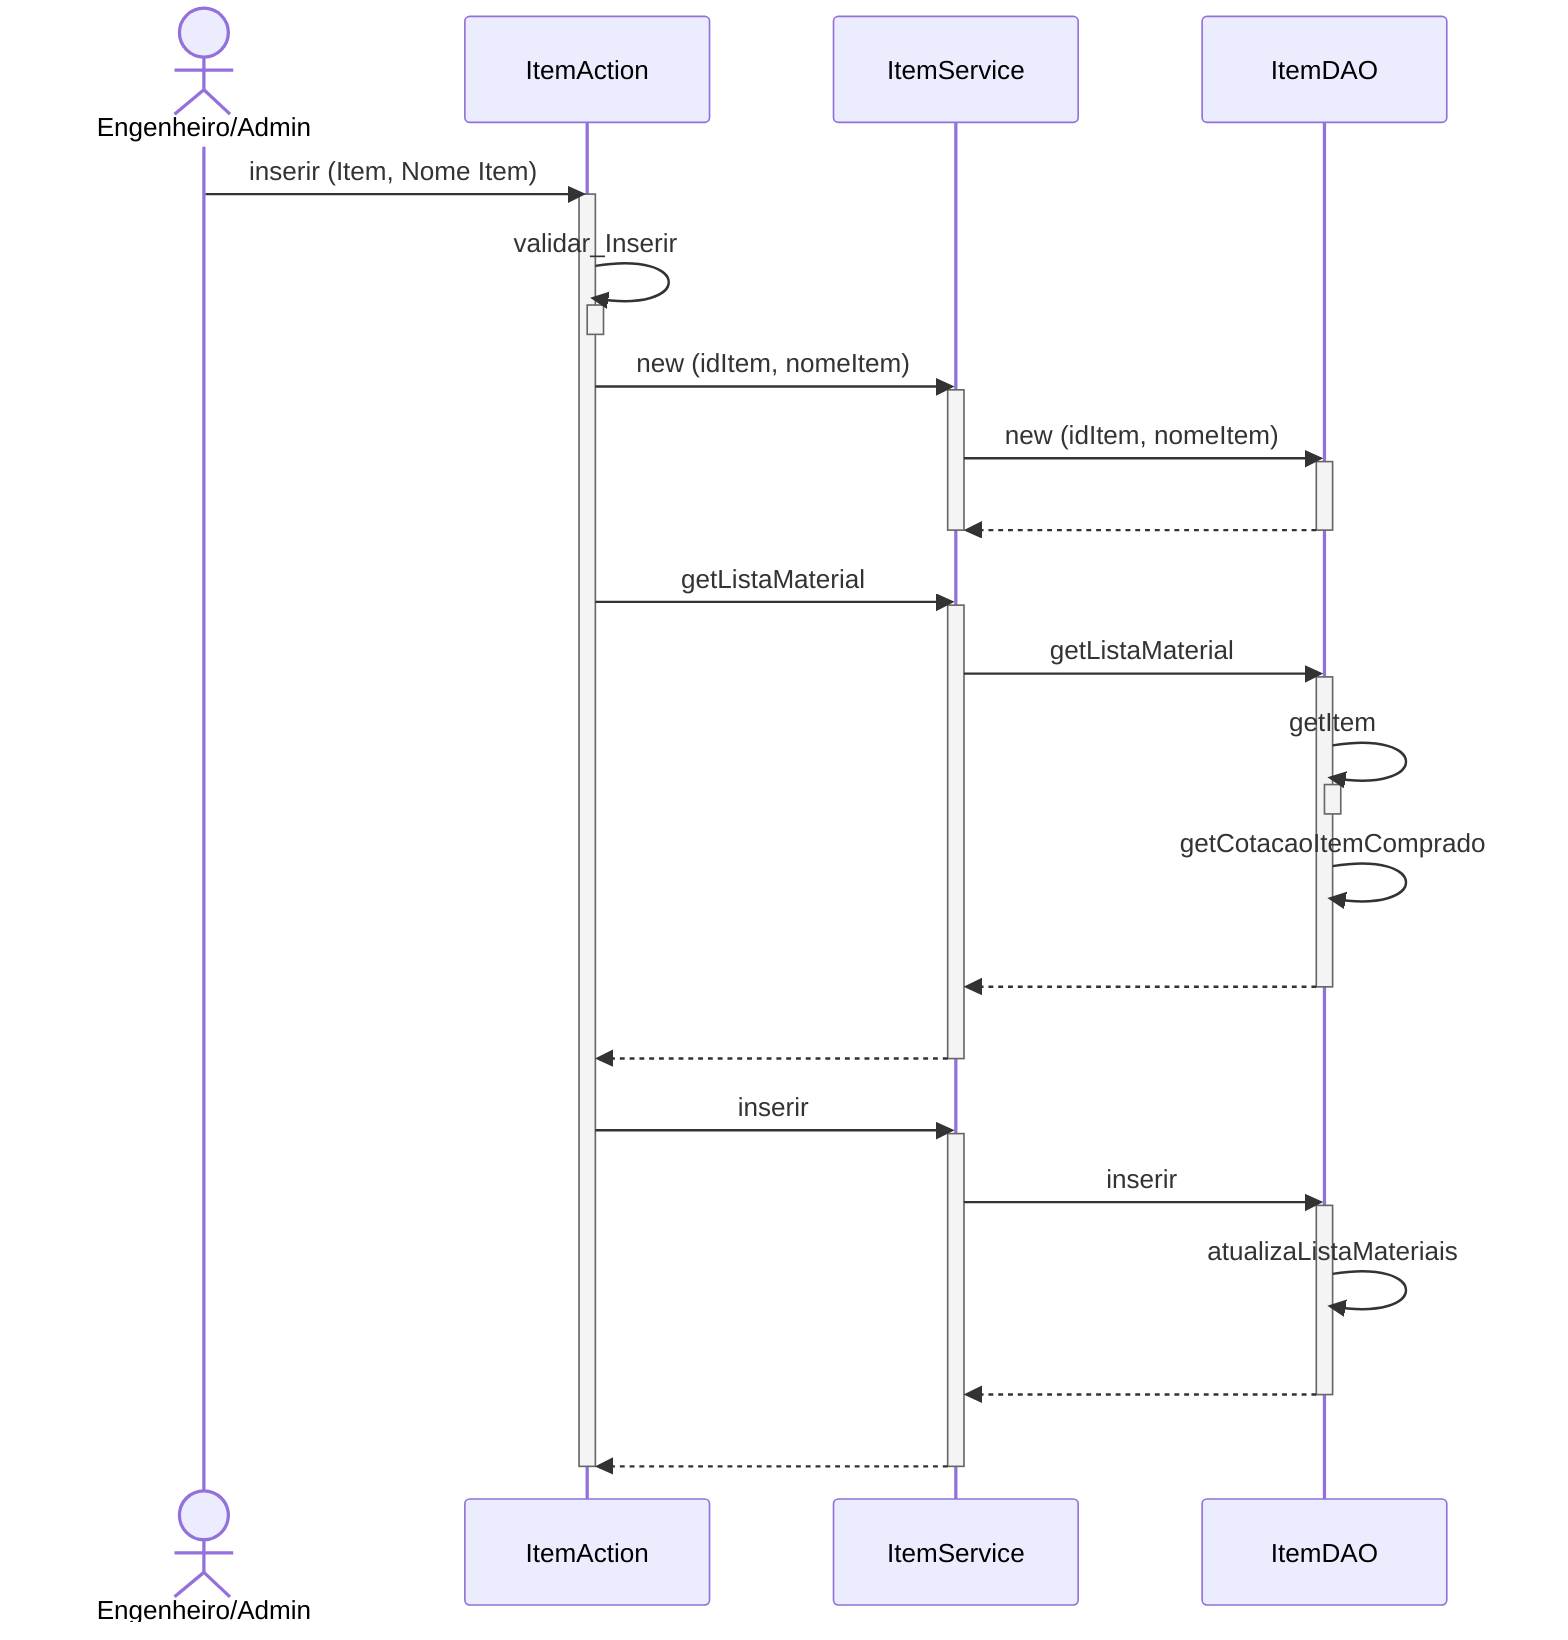 sequenceDiagram
actor EA as Engenheiro/Admin
EA ->> ItemAction : inserir (Item, Nome Item)
activate ItemAction
ItemAction ->> ItemAction : validar_Inserir
activate ItemAction
deactivate ItemAction
ItemAction ->> ItemService : new (idItem, nomeItem)
activate ItemService
ItemService ->> ItemDAO : new (idItem, nomeItem)
activate ItemDAO
ItemDAO -->> ItemService : #32; 
deactivate ItemService
deactivate ItemDAO
ItemAction ->> ItemService : getListaMaterial
activate ItemService
ItemService ->> ItemDAO : getListaMaterial
activate ItemDAO
ItemDAO ->> ItemDAO : getItem
activate ItemDAO
deactivate ItemDAO
ItemDAO ->> ItemDAO : getCotacaoItemComprado
ItemDAO -->> ItemService : #32; 
deactivate ItemDAO
ItemService -->> ItemAction : #32; 
deactivate ItemService
ItemAction ->> ItemService : inserir
activate ItemService
ItemService ->> ItemDAO : inserir
activate ItemDAO
ItemDAO ->> ItemDAO : atualizaListaMateriais
ItemDAO -->> ItemService : #32; 
deactivate ItemDAO
ItemService -->> ItemAction : #32; 
deactivate ItemService
deactivate ItemAction